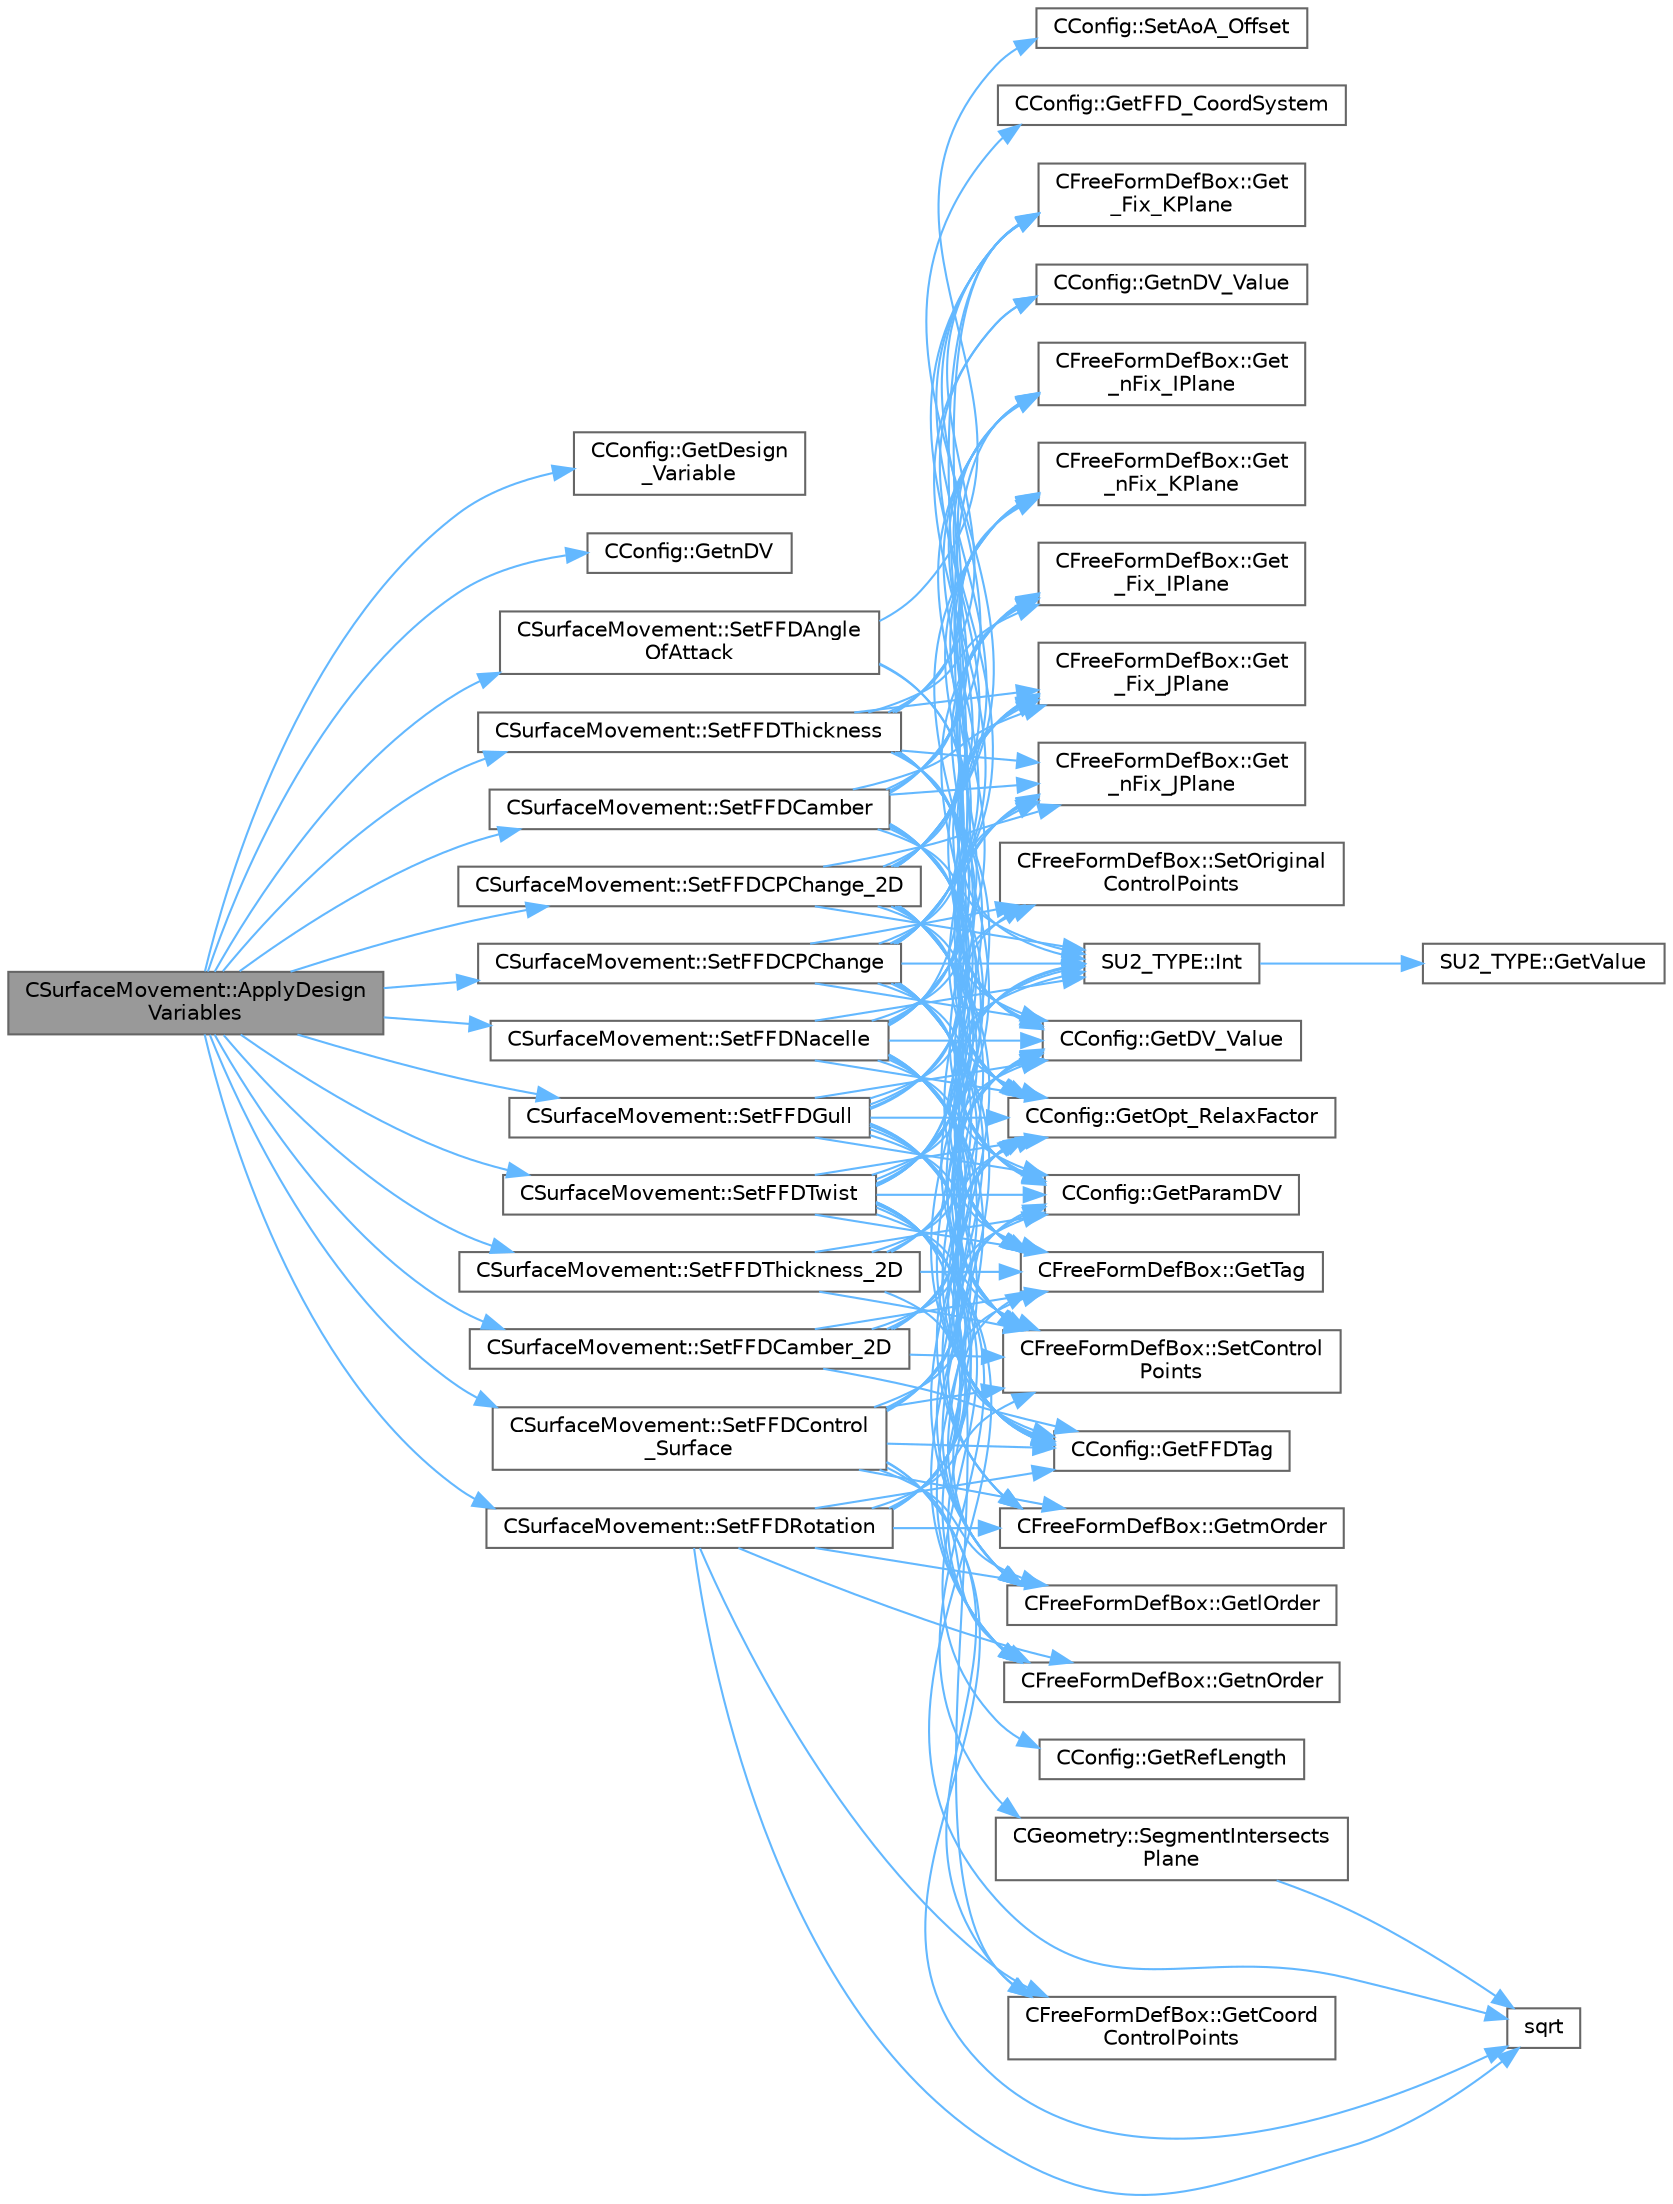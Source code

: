 digraph "CSurfaceMovement::ApplyDesignVariables"
{
 // LATEX_PDF_SIZE
  bgcolor="transparent";
  edge [fontname=Helvetica,fontsize=10,labelfontname=Helvetica,labelfontsize=10];
  node [fontname=Helvetica,fontsize=10,shape=box,height=0.2,width=0.4];
  rankdir="LR";
  Node1 [id="Node000001",label="CSurfaceMovement::ApplyDesign\lVariables",height=0.2,width=0.4,color="gray40", fillcolor="grey60", style="filled", fontcolor="black",tooltip="Apply the design variables to the control point position."];
  Node1 -> Node2 [id="edge1_Node000001_Node000002",color="steelblue1",style="solid",tooltip=" "];
  Node2 [id="Node000002",label="CConfig::GetDesign\l_Variable",height=0.2,width=0.4,color="grey40", fillcolor="white", style="filled",URL="$classCConfig.html#a7cbd775126b694ba28efded7a0b1070f",tooltip="Obtain the kind of design variable."];
  Node1 -> Node3 [id="edge2_Node000001_Node000003",color="steelblue1",style="solid",tooltip=" "];
  Node3 [id="Node000003",label="CConfig::GetnDV",height=0.2,width=0.4,color="grey40", fillcolor="white", style="filled",URL="$classCConfig.html#ae5c65a1fe19d745724a39ca169d82698",tooltip="Get the number of design variables."];
  Node1 -> Node4 [id="edge3_Node000001_Node000004",color="steelblue1",style="solid",tooltip=" "];
  Node4 [id="Node000004",label="CSurfaceMovement::SetFFDAngle\lOfAttack",height=0.2,width=0.4,color="grey40", fillcolor="white", style="filled",URL="$classCSurfaceMovement.html#a0585edfde91fdb6e6d2476c5220c046f",tooltip="Set a thickness deformation of the Free From box using the control point position."];
  Node4 -> Node5 [id="edge4_Node000004_Node000005",color="steelblue1",style="solid",tooltip=" "];
  Node5 [id="Node000005",label="CConfig::GetDV_Value",height=0.2,width=0.4,color="grey40", fillcolor="white", style="filled",URL="$classCConfig.html#ac6def90296f0459644299ff7fdefc922",tooltip="Value of the design variable step, we use this value in design problems."];
  Node4 -> Node6 [id="edge5_Node000004_Node000006",color="steelblue1",style="solid",tooltip=" "];
  Node6 [id="Node000006",label="CConfig::GetOpt_RelaxFactor",height=0.2,width=0.4,color="grey40", fillcolor="white", style="filled",URL="$classCConfig.html#a8337efa2e48c252eca24825437cb288b",tooltip="Get the scale factor for the line search."];
  Node4 -> Node7 [id="edge6_Node000004_Node000007",color="steelblue1",style="solid",tooltip=" "];
  Node7 [id="Node000007",label="CConfig::SetAoA_Offset",height=0.2,width=0.4,color="grey40", fillcolor="white", style="filled",URL="$classCConfig.html#ae8037752a35024e89a598e2e12065cb6",tooltip="Set the off set angle of attack."];
  Node1 -> Node8 [id="edge7_Node000001_Node000008",color="steelblue1",style="solid",tooltip=" "];
  Node8 [id="Node000008",label="CSurfaceMovement::SetFFDCamber",height=0.2,width=0.4,color="grey40", fillcolor="white", style="filled",URL="$classCSurfaceMovement.html#a7b7afb3b9bf70ddb0d2887e09c05b4f2",tooltip="Set a camber deformation of the Free From box using the control point position."];
  Node8 -> Node9 [id="edge8_Node000008_Node000009",color="steelblue1",style="solid",tooltip=" "];
  Node9 [id="Node000009",label="CFreeFormDefBox::Get\l_Fix_IPlane",height=0.2,width=0.4,color="grey40", fillcolor="white", style="filled",URL="$classCFreeFormDefBox.html#a378f6cbeb8c62956a9bd9e3c8ba318f7",tooltip="Define the I planes to to fix in a FFD box."];
  Node8 -> Node10 [id="edge9_Node000008_Node000010",color="steelblue1",style="solid",tooltip=" "];
  Node10 [id="Node000010",label="CFreeFormDefBox::Get\l_Fix_JPlane",height=0.2,width=0.4,color="grey40", fillcolor="white", style="filled",URL="$classCFreeFormDefBox.html#aaea48205eeab5e59fc82824a3272d3fe",tooltip="Define the I planes to to fix in a FFD box."];
  Node8 -> Node11 [id="edge10_Node000008_Node000011",color="steelblue1",style="solid",tooltip=" "];
  Node11 [id="Node000011",label="CFreeFormDefBox::Get\l_Fix_KPlane",height=0.2,width=0.4,color="grey40", fillcolor="white", style="filled",URL="$classCFreeFormDefBox.html#aca911efe2b1562e4cca8ad9e3798b75f",tooltip="Define the I planes to to fix in a FFD box."];
  Node8 -> Node12 [id="edge11_Node000008_Node000012",color="steelblue1",style="solid",tooltip=" "];
  Node12 [id="Node000012",label="CFreeFormDefBox::Get\l_nFix_IPlane",height=0.2,width=0.4,color="grey40", fillcolor="white", style="filled",URL="$classCFreeFormDefBox.html#a9f0c9bea2a01b8e2f36e51653d85c030",tooltip="Define the I planes to to fix in a FFD box."];
  Node8 -> Node13 [id="edge12_Node000008_Node000013",color="steelblue1",style="solid",tooltip=" "];
  Node13 [id="Node000013",label="CFreeFormDefBox::Get\l_nFix_JPlane",height=0.2,width=0.4,color="grey40", fillcolor="white", style="filled",URL="$classCFreeFormDefBox.html#ade5a8fb6bd287da9f3e7105ae42b9bea",tooltip="Define the I planes to to fix in a FFD box."];
  Node8 -> Node14 [id="edge13_Node000008_Node000014",color="steelblue1",style="solid",tooltip=" "];
  Node14 [id="Node000014",label="CFreeFormDefBox::Get\l_nFix_KPlane",height=0.2,width=0.4,color="grey40", fillcolor="white", style="filled",URL="$classCFreeFormDefBox.html#a592a3b6a75ddd89543f344980407b3fc",tooltip="Define the I planes to to fix in a FFD box."];
  Node8 -> Node5 [id="edge14_Node000008_Node000005",color="steelblue1",style="solid",tooltip=" "];
  Node8 -> Node15 [id="edge15_Node000008_Node000015",color="steelblue1",style="solid",tooltip=" "];
  Node15 [id="Node000015",label="CConfig::GetFFDTag",height=0.2,width=0.4,color="grey40", fillcolor="white", style="filled",URL="$classCConfig.html#ad8359bfec369e78a6a4d0c3039ffe547",tooltip="Get the FFD Tag of a particular design variable."];
  Node8 -> Node6 [id="edge16_Node000008_Node000006",color="steelblue1",style="solid",tooltip=" "];
  Node8 -> Node16 [id="edge17_Node000008_Node000016",color="steelblue1",style="solid",tooltip=" "];
  Node16 [id="Node000016",label="CConfig::GetParamDV",height=0.2,width=0.4,color="grey40", fillcolor="white", style="filled",URL="$classCConfig.html#a59a16b5d22ccd10cf9e3bd7790fdf7c3",tooltip="Get a parameter of the particular design variable."];
  Node8 -> Node17 [id="edge18_Node000008_Node000017",color="steelblue1",style="solid",tooltip=" "];
  Node17 [id="Node000017",label="CFreeFormDefBox::GetTag",height=0.2,width=0.4,color="grey40", fillcolor="white", style="filled",URL="$classCFreeFormDefBox.html#a7d9080bb108f0ac61c53b24f031f1f86",tooltip="Get the tag that identify a FFDBox."];
  Node8 -> Node18 [id="edge19_Node000008_Node000018",color="steelblue1",style="solid",tooltip=" "];
  Node18 [id="Node000018",label="SU2_TYPE::Int",height=0.2,width=0.4,color="grey40", fillcolor="white", style="filled",URL="$namespaceSU2__TYPE.html#a6b48817766d8a6486caa2807a52f6bae",tooltip="Casts the primitive value to int (uses GetValue, already implemented for each type)."];
  Node18 -> Node19 [id="edge20_Node000018_Node000019",color="steelblue1",style="solid",tooltip=" "];
  Node19 [id="Node000019",label="SU2_TYPE::GetValue",height=0.2,width=0.4,color="grey40", fillcolor="white", style="filled",URL="$namespaceSU2__TYPE.html#adf52a59d6f4e578f7915ec9abbf7cb22",tooltip="Get the (primitive) value of the datatype (needs to be specialized for active types)."];
  Node8 -> Node20 [id="edge21_Node000008_Node000020",color="steelblue1",style="solid",tooltip=" "];
  Node20 [id="Node000020",label="CFreeFormDefBox::SetControl\lPoints",height=0.2,width=0.4,color="grey40", fillcolor="white", style="filled",URL="$classCFreeFormDefBox.html#abee73537bc43cee2a663ef3597be7c51",tooltip="Set the new value of the coordinates of the control points."];
  Node1 -> Node21 [id="edge22_Node000001_Node000021",color="steelblue1",style="solid",tooltip=" "];
  Node21 [id="Node000021",label="CSurfaceMovement::SetFFDCamber_2D",height=0.2,width=0.4,color="grey40", fillcolor="white", style="filled",URL="$classCSurfaceMovement.html#a4d749fda190e305e314a6c2def6d8014",tooltip="Set a camber deformation of the Free From box using the control point position."];
  Node21 -> Node5 [id="edge23_Node000021_Node000005",color="steelblue1",style="solid",tooltip=" "];
  Node21 -> Node15 [id="edge24_Node000021_Node000015",color="steelblue1",style="solid",tooltip=" "];
  Node21 -> Node6 [id="edge25_Node000021_Node000006",color="steelblue1",style="solid",tooltip=" "];
  Node21 -> Node16 [id="edge26_Node000021_Node000016",color="steelblue1",style="solid",tooltip=" "];
  Node21 -> Node17 [id="edge27_Node000021_Node000017",color="steelblue1",style="solid",tooltip=" "];
  Node21 -> Node18 [id="edge28_Node000021_Node000018",color="steelblue1",style="solid",tooltip=" "];
  Node21 -> Node20 [id="edge29_Node000021_Node000020",color="steelblue1",style="solid",tooltip=" "];
  Node1 -> Node22 [id="edge30_Node000001_Node000022",color="steelblue1",style="solid",tooltip=" "];
  Node22 [id="Node000022",label="CSurfaceMovement::SetFFDControl\l_Surface",height=0.2,width=0.4,color="grey40", fillcolor="white", style="filled",URL="$classCSurfaceMovement.html#a41ded86346b8d7decfc407036832f811",tooltip="Set a rotation angle deformation in a control surface of the Free From box using the control point po..."];
  Node22 -> Node23 [id="edge31_Node000022_Node000023",color="steelblue1",style="solid",tooltip=" "];
  Node23 [id="Node000023",label="CFreeFormDefBox::GetCoord\lControlPoints",height=0.2,width=0.4,color="grey40", fillcolor="white", style="filled",URL="$classCFreeFormDefBox.html#adb3d7bb2d7712898db89761304c4b74b",tooltip="Get the coordinates of the control point."];
  Node22 -> Node5 [id="edge32_Node000022_Node000005",color="steelblue1",style="solid",tooltip=" "];
  Node22 -> Node15 [id="edge33_Node000022_Node000015",color="steelblue1",style="solid",tooltip=" "];
  Node22 -> Node24 [id="edge34_Node000022_Node000024",color="steelblue1",style="solid",tooltip=" "];
  Node24 [id="Node000024",label="CFreeFormDefBox::GetlOrder",height=0.2,width=0.4,color="grey40", fillcolor="white", style="filled",URL="$classCFreeFormDefBox.html#a5c25e21e5d9bf423df83c7b55a7b665c",tooltip="Get the order in the l direction of the FFD FFDBox."];
  Node22 -> Node25 [id="edge35_Node000022_Node000025",color="steelblue1",style="solid",tooltip=" "];
  Node25 [id="Node000025",label="CFreeFormDefBox::GetmOrder",height=0.2,width=0.4,color="grey40", fillcolor="white", style="filled",URL="$classCFreeFormDefBox.html#aa0d7554ac35b3eb646bcf092cf74ca45",tooltip="Get the order in the m direction of the FFD FFDBox."];
  Node22 -> Node26 [id="edge36_Node000022_Node000026",color="steelblue1",style="solid",tooltip=" "];
  Node26 [id="Node000026",label="CFreeFormDefBox::GetnOrder",height=0.2,width=0.4,color="grey40", fillcolor="white", style="filled",URL="$classCFreeFormDefBox.html#a93a86fabec8b4358fc2bb5d97c9ae0ad",tooltip="Get the order in the n direction of the FFD FFDBox."];
  Node22 -> Node6 [id="edge37_Node000022_Node000006",color="steelblue1",style="solid",tooltip=" "];
  Node22 -> Node16 [id="edge38_Node000022_Node000016",color="steelblue1",style="solid",tooltip=" "];
  Node22 -> Node17 [id="edge39_Node000022_Node000017",color="steelblue1",style="solid",tooltip=" "];
  Node22 -> Node20 [id="edge40_Node000022_Node000020",color="steelblue1",style="solid",tooltip=" "];
  Node22 -> Node27 [id="edge41_Node000022_Node000027",color="steelblue1",style="solid",tooltip=" "];
  Node27 [id="Node000027",label="sqrt",height=0.2,width=0.4,color="grey40", fillcolor="white", style="filled",URL="$group__SIMD.html#ga54a1925ab40fb4249ea255072520de35",tooltip=" "];
  Node1 -> Node28 [id="edge42_Node000001_Node000028",color="steelblue1",style="solid",tooltip=" "];
  Node28 [id="Node000028",label="CSurfaceMovement::SetFFDCPChange",height=0.2,width=0.4,color="grey40", fillcolor="white", style="filled",URL="$classCSurfaceMovement.html#a2741f6a291bedd495ffb07bc2b266551",tooltip="Set the deformation of the Free From box using the control point position."];
  Node28 -> Node9 [id="edge43_Node000028_Node000009",color="steelblue1",style="solid",tooltip=" "];
  Node28 -> Node10 [id="edge44_Node000028_Node000010",color="steelblue1",style="solid",tooltip=" "];
  Node28 -> Node11 [id="edge45_Node000028_Node000011",color="steelblue1",style="solid",tooltip=" "];
  Node28 -> Node12 [id="edge46_Node000028_Node000012",color="steelblue1",style="solid",tooltip=" "];
  Node28 -> Node13 [id="edge47_Node000028_Node000013",color="steelblue1",style="solid",tooltip=" "];
  Node28 -> Node14 [id="edge48_Node000028_Node000014",color="steelblue1",style="solid",tooltip=" "];
  Node28 -> Node5 [id="edge49_Node000028_Node000005",color="steelblue1",style="solid",tooltip=" "];
  Node28 -> Node15 [id="edge50_Node000028_Node000015",color="steelblue1",style="solid",tooltip=" "];
  Node28 -> Node24 [id="edge51_Node000028_Node000024",color="steelblue1",style="solid",tooltip=" "];
  Node28 -> Node25 [id="edge52_Node000028_Node000025",color="steelblue1",style="solid",tooltip=" "];
  Node28 -> Node29 [id="edge53_Node000028_Node000029",color="steelblue1",style="solid",tooltip=" "];
  Node29 [id="Node000029",label="CConfig::GetnDV_Value",height=0.2,width=0.4,color="grey40", fillcolor="white", style="filled",URL="$classCConfig.html#a2feafc43d2ebac2917c70f15cf138fc6",tooltip="Get the number of design variables."];
  Node28 -> Node26 [id="edge54_Node000028_Node000026",color="steelblue1",style="solid",tooltip=" "];
  Node28 -> Node6 [id="edge55_Node000028_Node000006",color="steelblue1",style="solid",tooltip=" "];
  Node28 -> Node16 [id="edge56_Node000028_Node000016",color="steelblue1",style="solid",tooltip=" "];
  Node28 -> Node17 [id="edge57_Node000028_Node000017",color="steelblue1",style="solid",tooltip=" "];
  Node28 -> Node18 [id="edge58_Node000028_Node000018",color="steelblue1",style="solid",tooltip=" "];
  Node28 -> Node20 [id="edge59_Node000028_Node000020",color="steelblue1",style="solid",tooltip=" "];
  Node28 -> Node30 [id="edge60_Node000028_Node000030",color="steelblue1",style="solid",tooltip=" "];
  Node30 [id="Node000030",label="CFreeFormDefBox::SetOriginal\lControlPoints",height=0.2,width=0.4,color="grey40", fillcolor="white", style="filled",URL="$classCFreeFormDefBox.html#a989120f0f11ff8b0ca163437f0c11ada",tooltip="Set the original value of the control points."];
  Node1 -> Node31 [id="edge61_Node000001_Node000031",color="steelblue1",style="solid",tooltip=" "];
  Node31 [id="Node000031",label="CSurfaceMovement::SetFFDCPChange_2D",height=0.2,width=0.4,color="grey40", fillcolor="white", style="filled",URL="$classCSurfaceMovement.html#a3259a63e400351bce37b73478554feac",tooltip="Set the deformation of the Free From box using the control point position."];
  Node31 -> Node9 [id="edge62_Node000031_Node000009",color="steelblue1",style="solid",tooltip=" "];
  Node31 -> Node10 [id="edge63_Node000031_Node000010",color="steelblue1",style="solid",tooltip=" "];
  Node31 -> Node11 [id="edge64_Node000031_Node000011",color="steelblue1",style="solid",tooltip=" "];
  Node31 -> Node12 [id="edge65_Node000031_Node000012",color="steelblue1",style="solid",tooltip=" "];
  Node31 -> Node13 [id="edge66_Node000031_Node000013",color="steelblue1",style="solid",tooltip=" "];
  Node31 -> Node14 [id="edge67_Node000031_Node000014",color="steelblue1",style="solid",tooltip=" "];
  Node31 -> Node5 [id="edge68_Node000031_Node000005",color="steelblue1",style="solid",tooltip=" "];
  Node31 -> Node32 [id="edge69_Node000031_Node000032",color="steelblue1",style="solid",tooltip=" "];
  Node32 [id="Node000032",label="CConfig::GetFFD_CoordSystem",height=0.2,width=0.4,color="grey40", fillcolor="white", style="filled",URL="$classCConfig.html#a021684afea5232355bfac7c66291f745",tooltip="Get the coordinate system that we are going to use to define the FFD."];
  Node31 -> Node15 [id="edge70_Node000031_Node000015",color="steelblue1",style="solid",tooltip=" "];
  Node31 -> Node24 [id="edge71_Node000031_Node000024",color="steelblue1",style="solid",tooltip=" "];
  Node31 -> Node25 [id="edge72_Node000031_Node000025",color="steelblue1",style="solid",tooltip=" "];
  Node31 -> Node29 [id="edge73_Node000031_Node000029",color="steelblue1",style="solid",tooltip=" "];
  Node31 -> Node6 [id="edge74_Node000031_Node000006",color="steelblue1",style="solid",tooltip=" "];
  Node31 -> Node16 [id="edge75_Node000031_Node000016",color="steelblue1",style="solid",tooltip=" "];
  Node31 -> Node17 [id="edge76_Node000031_Node000017",color="steelblue1",style="solid",tooltip=" "];
  Node31 -> Node18 [id="edge77_Node000031_Node000018",color="steelblue1",style="solid",tooltip=" "];
  Node31 -> Node20 [id="edge78_Node000031_Node000020",color="steelblue1",style="solid",tooltip=" "];
  Node1 -> Node33 [id="edge79_Node000001_Node000033",color="steelblue1",style="solid",tooltip=" "];
  Node33 [id="Node000033",label="CSurfaceMovement::SetFFDGull",height=0.2,width=0.4,color="grey40", fillcolor="white", style="filled",URL="$classCSurfaceMovement.html#a557d1d5229886bc83c091fba9aa1b44c",tooltip="Set the deformation of the Free From box using the control point position."];
  Node33 -> Node10 [id="edge80_Node000033_Node000010",color="steelblue1",style="solid",tooltip=" "];
  Node33 -> Node13 [id="edge81_Node000033_Node000013",color="steelblue1",style="solid",tooltip=" "];
  Node33 -> Node5 [id="edge82_Node000033_Node000005",color="steelblue1",style="solid",tooltip=" "];
  Node33 -> Node15 [id="edge83_Node000033_Node000015",color="steelblue1",style="solid",tooltip=" "];
  Node33 -> Node24 [id="edge84_Node000033_Node000024",color="steelblue1",style="solid",tooltip=" "];
  Node33 -> Node26 [id="edge85_Node000033_Node000026",color="steelblue1",style="solid",tooltip=" "];
  Node33 -> Node6 [id="edge86_Node000033_Node000006",color="steelblue1",style="solid",tooltip=" "];
  Node33 -> Node16 [id="edge87_Node000033_Node000016",color="steelblue1",style="solid",tooltip=" "];
  Node33 -> Node17 [id="edge88_Node000033_Node000017",color="steelblue1",style="solid",tooltip=" "];
  Node33 -> Node18 [id="edge89_Node000033_Node000018",color="steelblue1",style="solid",tooltip=" "];
  Node33 -> Node20 [id="edge90_Node000033_Node000020",color="steelblue1",style="solid",tooltip=" "];
  Node33 -> Node30 [id="edge91_Node000033_Node000030",color="steelblue1",style="solid",tooltip=" "];
  Node1 -> Node34 [id="edge92_Node000001_Node000034",color="steelblue1",style="solid",tooltip=" "];
  Node34 [id="Node000034",label="CSurfaceMovement::SetFFDNacelle",height=0.2,width=0.4,color="grey40", fillcolor="white", style="filled",URL="$classCSurfaceMovement.html#a0e776cd95a3f4870365aa51f0145bccb",tooltip="Set the deformation of the Free From box using the control point position."];
  Node34 -> Node9 [id="edge93_Node000034_Node000009",color="steelblue1",style="solid",tooltip=" "];
  Node34 -> Node10 [id="edge94_Node000034_Node000010",color="steelblue1",style="solid",tooltip=" "];
  Node34 -> Node11 [id="edge95_Node000034_Node000011",color="steelblue1",style="solid",tooltip=" "];
  Node34 -> Node12 [id="edge96_Node000034_Node000012",color="steelblue1",style="solid",tooltip=" "];
  Node34 -> Node13 [id="edge97_Node000034_Node000013",color="steelblue1",style="solid",tooltip=" "];
  Node34 -> Node14 [id="edge98_Node000034_Node000014",color="steelblue1",style="solid",tooltip=" "];
  Node34 -> Node5 [id="edge99_Node000034_Node000005",color="steelblue1",style="solid",tooltip=" "];
  Node34 -> Node15 [id="edge100_Node000034_Node000015",color="steelblue1",style="solid",tooltip=" "];
  Node34 -> Node24 [id="edge101_Node000034_Node000024",color="steelblue1",style="solid",tooltip=" "];
  Node34 -> Node25 [id="edge102_Node000034_Node000025",color="steelblue1",style="solid",tooltip=" "];
  Node34 -> Node26 [id="edge103_Node000034_Node000026",color="steelblue1",style="solid",tooltip=" "];
  Node34 -> Node6 [id="edge104_Node000034_Node000006",color="steelblue1",style="solid",tooltip=" "];
  Node34 -> Node16 [id="edge105_Node000034_Node000016",color="steelblue1",style="solid",tooltip=" "];
  Node34 -> Node17 [id="edge106_Node000034_Node000017",color="steelblue1",style="solid",tooltip=" "];
  Node34 -> Node18 [id="edge107_Node000034_Node000018",color="steelblue1",style="solid",tooltip=" "];
  Node34 -> Node20 [id="edge108_Node000034_Node000020",color="steelblue1",style="solid",tooltip=" "];
  Node34 -> Node30 [id="edge109_Node000034_Node000030",color="steelblue1",style="solid",tooltip=" "];
  Node1 -> Node35 [id="edge110_Node000001_Node000035",color="steelblue1",style="solid",tooltip=" "];
  Node35 [id="Node000035",label="CSurfaceMovement::SetFFDRotation",height=0.2,width=0.4,color="grey40", fillcolor="white", style="filled",URL="$classCSurfaceMovement.html#ae781ee81387cbf0b1b4a313754d1fdf2",tooltip="Set a rotation angle deformation of the Free From box using the control point position."];
  Node35 -> Node23 [id="edge111_Node000035_Node000023",color="steelblue1",style="solid",tooltip=" "];
  Node35 -> Node5 [id="edge112_Node000035_Node000005",color="steelblue1",style="solid",tooltip=" "];
  Node35 -> Node15 [id="edge113_Node000035_Node000015",color="steelblue1",style="solid",tooltip=" "];
  Node35 -> Node24 [id="edge114_Node000035_Node000024",color="steelblue1",style="solid",tooltip=" "];
  Node35 -> Node25 [id="edge115_Node000035_Node000025",color="steelblue1",style="solid",tooltip=" "];
  Node35 -> Node26 [id="edge116_Node000035_Node000026",color="steelblue1",style="solid",tooltip=" "];
  Node35 -> Node6 [id="edge117_Node000035_Node000006",color="steelblue1",style="solid",tooltip=" "];
  Node35 -> Node16 [id="edge118_Node000035_Node000016",color="steelblue1",style="solid",tooltip=" "];
  Node35 -> Node17 [id="edge119_Node000035_Node000017",color="steelblue1",style="solid",tooltip=" "];
  Node35 -> Node20 [id="edge120_Node000035_Node000020",color="steelblue1",style="solid",tooltip=" "];
  Node35 -> Node27 [id="edge121_Node000035_Node000027",color="steelblue1",style="solid",tooltip=" "];
  Node1 -> Node36 [id="edge122_Node000001_Node000036",color="steelblue1",style="solid",tooltip=" "];
  Node36 [id="Node000036",label="CSurfaceMovement::SetFFDThickness",height=0.2,width=0.4,color="grey40", fillcolor="white", style="filled",URL="$classCSurfaceMovement.html#a208cedcfaa51dbfa1a266ed66231ccd7",tooltip="Set a thickness deformation of the Free From box using the control point position."];
  Node36 -> Node9 [id="edge123_Node000036_Node000009",color="steelblue1",style="solid",tooltip=" "];
  Node36 -> Node10 [id="edge124_Node000036_Node000010",color="steelblue1",style="solid",tooltip=" "];
  Node36 -> Node11 [id="edge125_Node000036_Node000011",color="steelblue1",style="solid",tooltip=" "];
  Node36 -> Node12 [id="edge126_Node000036_Node000012",color="steelblue1",style="solid",tooltip=" "];
  Node36 -> Node13 [id="edge127_Node000036_Node000013",color="steelblue1",style="solid",tooltip=" "];
  Node36 -> Node14 [id="edge128_Node000036_Node000014",color="steelblue1",style="solid",tooltip=" "];
  Node36 -> Node5 [id="edge129_Node000036_Node000005",color="steelblue1",style="solid",tooltip=" "];
  Node36 -> Node15 [id="edge130_Node000036_Node000015",color="steelblue1",style="solid",tooltip=" "];
  Node36 -> Node6 [id="edge131_Node000036_Node000006",color="steelblue1",style="solid",tooltip=" "];
  Node36 -> Node16 [id="edge132_Node000036_Node000016",color="steelblue1",style="solid",tooltip=" "];
  Node36 -> Node17 [id="edge133_Node000036_Node000017",color="steelblue1",style="solid",tooltip=" "];
  Node36 -> Node18 [id="edge134_Node000036_Node000018",color="steelblue1",style="solid",tooltip=" "];
  Node36 -> Node20 [id="edge135_Node000036_Node000020",color="steelblue1",style="solid",tooltip=" "];
  Node1 -> Node37 [id="edge136_Node000001_Node000037",color="steelblue1",style="solid",tooltip=" "];
  Node37 [id="Node000037",label="CSurfaceMovement::SetFFDThickness_2D",height=0.2,width=0.4,color="grey40", fillcolor="white", style="filled",URL="$classCSurfaceMovement.html#a69eb84dac770da6f009b0d89f9af9492",tooltip="Set a thickness deformation of the Free From box using the control point position."];
  Node37 -> Node5 [id="edge137_Node000037_Node000005",color="steelblue1",style="solid",tooltip=" "];
  Node37 -> Node15 [id="edge138_Node000037_Node000015",color="steelblue1",style="solid",tooltip=" "];
  Node37 -> Node6 [id="edge139_Node000037_Node000006",color="steelblue1",style="solid",tooltip=" "];
  Node37 -> Node16 [id="edge140_Node000037_Node000016",color="steelblue1",style="solid",tooltip=" "];
  Node37 -> Node17 [id="edge141_Node000037_Node000017",color="steelblue1",style="solid",tooltip=" "];
  Node37 -> Node18 [id="edge142_Node000037_Node000018",color="steelblue1",style="solid",tooltip=" "];
  Node37 -> Node20 [id="edge143_Node000037_Node000020",color="steelblue1",style="solid",tooltip=" "];
  Node1 -> Node38 [id="edge144_Node000001_Node000038",color="steelblue1",style="solid",tooltip=" "];
  Node38 [id="Node000038",label="CSurfaceMovement::SetFFDTwist",height=0.2,width=0.4,color="grey40", fillcolor="white", style="filled",URL="$classCSurfaceMovement.html#a5dd59db2e4d75c46499803f37aa24ce3",tooltip="Set a twist angle deformation of the Free From box using the control point position."];
  Node38 -> Node9 [id="edge145_Node000038_Node000009",color="steelblue1",style="solid",tooltip=" "];
  Node38 -> Node10 [id="edge146_Node000038_Node000010",color="steelblue1",style="solid",tooltip=" "];
  Node38 -> Node11 [id="edge147_Node000038_Node000011",color="steelblue1",style="solid",tooltip=" "];
  Node38 -> Node12 [id="edge148_Node000038_Node000012",color="steelblue1",style="solid",tooltip=" "];
  Node38 -> Node13 [id="edge149_Node000038_Node000013",color="steelblue1",style="solid",tooltip=" "];
  Node38 -> Node14 [id="edge150_Node000038_Node000014",color="steelblue1",style="solid",tooltip=" "];
  Node38 -> Node23 [id="edge151_Node000038_Node000023",color="steelblue1",style="solid",tooltip=" "];
  Node38 -> Node5 [id="edge152_Node000038_Node000005",color="steelblue1",style="solid",tooltip=" "];
  Node38 -> Node15 [id="edge153_Node000038_Node000015",color="steelblue1",style="solid",tooltip=" "];
  Node38 -> Node24 [id="edge154_Node000038_Node000024",color="steelblue1",style="solid",tooltip=" "];
  Node38 -> Node26 [id="edge155_Node000038_Node000026",color="steelblue1",style="solid",tooltip=" "];
  Node38 -> Node6 [id="edge156_Node000038_Node000006",color="steelblue1",style="solid",tooltip=" "];
  Node38 -> Node16 [id="edge157_Node000038_Node000016",color="steelblue1",style="solid",tooltip=" "];
  Node38 -> Node39 [id="edge158_Node000038_Node000039",color="steelblue1",style="solid",tooltip=" "];
  Node39 [id="Node000039",label="CConfig::GetRefLength",height=0.2,width=0.4,color="grey40", fillcolor="white", style="filled",URL="$classCConfig.html#afe9547710c70982ff9eee4504e3c4a69",tooltip="Get the reference length for computing moment (the default value is 1)."];
  Node38 -> Node17 [id="edge159_Node000038_Node000017",color="steelblue1",style="solid",tooltip=" "];
  Node38 -> Node18 [id="edge160_Node000038_Node000018",color="steelblue1",style="solid",tooltip=" "];
  Node38 -> Node40 [id="edge161_Node000038_Node000040",color="steelblue1",style="solid",tooltip=" "];
  Node40 [id="Node000040",label="CGeometry::SegmentIntersects\lPlane",height=0.2,width=0.4,color="grey40", fillcolor="white", style="filled",URL="$classCGeometry.html#a7967b3b8a949288366f01684e81f97fe",tooltip="Compute the intersection between a segment and a plane."];
  Node40 -> Node27 [id="edge162_Node000040_Node000027",color="steelblue1",style="solid",tooltip=" "];
  Node38 -> Node20 [id="edge163_Node000038_Node000020",color="steelblue1",style="solid",tooltip=" "];
  Node38 -> Node27 [id="edge164_Node000038_Node000027",color="steelblue1",style="solid",tooltip=" "];
}
